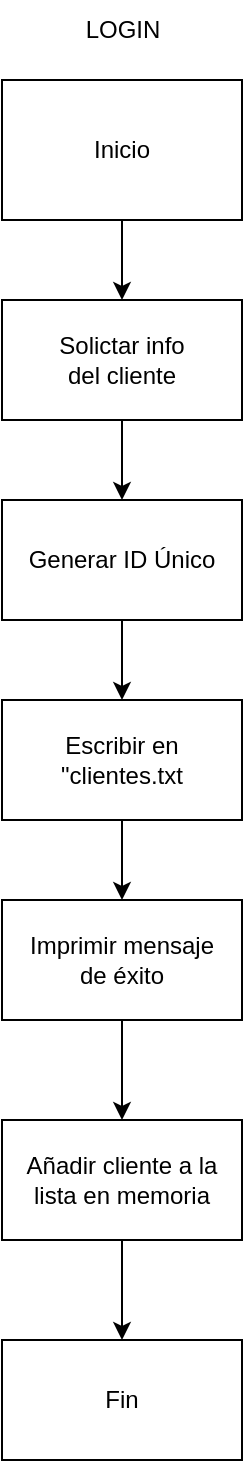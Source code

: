 <mxfile version="22.1.1" type="github">
  <diagram id="C5RBs43oDa-KdzZeNtuy" name="Page-1">
    <mxGraphModel dx="312" dy="568" grid="1" gridSize="10" guides="1" tooltips="1" connect="1" arrows="1" fold="1" page="1" pageScale="1" pageWidth="827" pageHeight="1169" math="0" shadow="0">
      <root>
        <mxCell id="WIyWlLk6GJQsqaUBKTNV-0" />
        <mxCell id="WIyWlLk6GJQsqaUBKTNV-1" parent="WIyWlLk6GJQsqaUBKTNV-0" />
        <mxCell id="VLlErGUeabO-Wsx0XHVg-6" style="edgeStyle=orthogonalEdgeStyle;rounded=0;orthogonalLoop=1;jettySize=auto;html=1;exitX=0.5;exitY=1;exitDx=0;exitDy=0;entryX=0.5;entryY=0;entryDx=0;entryDy=0;" edge="1" parent="WIyWlLk6GJQsqaUBKTNV-1" source="VLlErGUeabO-Wsx0XHVg-0" target="VLlErGUeabO-Wsx0XHVg-1">
          <mxGeometry relative="1" as="geometry" />
        </mxCell>
        <mxCell id="VLlErGUeabO-Wsx0XHVg-0" value="Inicio" style="rounded=0;whiteSpace=wrap;html=1;" vertex="1" parent="WIyWlLk6GJQsqaUBKTNV-1">
          <mxGeometry x="120" y="410" width="120" height="70" as="geometry" />
        </mxCell>
        <mxCell id="VLlErGUeabO-Wsx0XHVg-7" style="edgeStyle=orthogonalEdgeStyle;rounded=0;orthogonalLoop=1;jettySize=auto;html=1;exitX=0.5;exitY=1;exitDx=0;exitDy=0;" edge="1" parent="WIyWlLk6GJQsqaUBKTNV-1" source="VLlErGUeabO-Wsx0XHVg-1" target="VLlErGUeabO-Wsx0XHVg-2">
          <mxGeometry relative="1" as="geometry" />
        </mxCell>
        <mxCell id="VLlErGUeabO-Wsx0XHVg-1" value="Solictar info&lt;br&gt;del cliente" style="rounded=0;whiteSpace=wrap;html=1;" vertex="1" parent="WIyWlLk6GJQsqaUBKTNV-1">
          <mxGeometry x="120" y="520" width="120" height="60" as="geometry" />
        </mxCell>
        <mxCell id="VLlErGUeabO-Wsx0XHVg-8" style="edgeStyle=orthogonalEdgeStyle;rounded=0;orthogonalLoop=1;jettySize=auto;html=1;exitX=0.5;exitY=1;exitDx=0;exitDy=0;" edge="1" parent="WIyWlLk6GJQsqaUBKTNV-1" source="VLlErGUeabO-Wsx0XHVg-2" target="VLlErGUeabO-Wsx0XHVg-3">
          <mxGeometry relative="1" as="geometry" />
        </mxCell>
        <mxCell id="VLlErGUeabO-Wsx0XHVg-2" value="Generar ID Único" style="rounded=0;whiteSpace=wrap;html=1;" vertex="1" parent="WIyWlLk6GJQsqaUBKTNV-1">
          <mxGeometry x="120" y="620" width="120" height="60" as="geometry" />
        </mxCell>
        <mxCell id="VLlErGUeabO-Wsx0XHVg-11" style="edgeStyle=orthogonalEdgeStyle;rounded=0;orthogonalLoop=1;jettySize=auto;html=1;exitX=0.5;exitY=1;exitDx=0;exitDy=0;entryX=0.5;entryY=0;entryDx=0;entryDy=0;" edge="1" parent="WIyWlLk6GJQsqaUBKTNV-1" source="VLlErGUeabO-Wsx0XHVg-3" target="VLlErGUeabO-Wsx0XHVg-9">
          <mxGeometry relative="1" as="geometry" />
        </mxCell>
        <mxCell id="VLlErGUeabO-Wsx0XHVg-3" value="Escribir en&lt;br&gt;&quot;clientes.txt" style="rounded=0;whiteSpace=wrap;html=1;" vertex="1" parent="WIyWlLk6GJQsqaUBKTNV-1">
          <mxGeometry x="120" y="720" width="120" height="60" as="geometry" />
        </mxCell>
        <mxCell id="VLlErGUeabO-Wsx0XHVg-14" style="edgeStyle=orthogonalEdgeStyle;rounded=0;orthogonalLoop=1;jettySize=auto;html=1;exitX=0.5;exitY=1;exitDx=0;exitDy=0;entryX=0.5;entryY=0;entryDx=0;entryDy=0;" edge="1" parent="WIyWlLk6GJQsqaUBKTNV-1" source="VLlErGUeabO-Wsx0XHVg-9" target="VLlErGUeabO-Wsx0XHVg-12">
          <mxGeometry relative="1" as="geometry" />
        </mxCell>
        <mxCell id="VLlErGUeabO-Wsx0XHVg-9" value="Imprimir mensaje&lt;br&gt;de éxito" style="rounded=0;whiteSpace=wrap;html=1;" vertex="1" parent="WIyWlLk6GJQsqaUBKTNV-1">
          <mxGeometry x="120" y="820" width="120" height="60" as="geometry" />
        </mxCell>
        <mxCell id="VLlErGUeabO-Wsx0XHVg-10" value="LOGIN" style="text;html=1;align=center;verticalAlign=middle;resizable=0;points=[];autosize=1;strokeColor=none;fillColor=none;" vertex="1" parent="WIyWlLk6GJQsqaUBKTNV-1">
          <mxGeometry x="150" y="370" width="60" height="30" as="geometry" />
        </mxCell>
        <mxCell id="VLlErGUeabO-Wsx0XHVg-15" style="edgeStyle=orthogonalEdgeStyle;rounded=0;orthogonalLoop=1;jettySize=auto;html=1;exitX=0.5;exitY=1;exitDx=0;exitDy=0;" edge="1" parent="WIyWlLk6GJQsqaUBKTNV-1" source="VLlErGUeabO-Wsx0XHVg-12" target="VLlErGUeabO-Wsx0XHVg-13">
          <mxGeometry relative="1" as="geometry" />
        </mxCell>
        <mxCell id="VLlErGUeabO-Wsx0XHVg-12" value="Añadir cliente a la lista en memoria" style="rounded=0;whiteSpace=wrap;html=1;" vertex="1" parent="WIyWlLk6GJQsqaUBKTNV-1">
          <mxGeometry x="120" y="930" width="120" height="60" as="geometry" />
        </mxCell>
        <mxCell id="VLlErGUeabO-Wsx0XHVg-13" value="Fin" style="rounded=0;whiteSpace=wrap;html=1;" vertex="1" parent="WIyWlLk6GJQsqaUBKTNV-1">
          <mxGeometry x="120" y="1040" width="120" height="60" as="geometry" />
        </mxCell>
      </root>
    </mxGraphModel>
  </diagram>
</mxfile>
